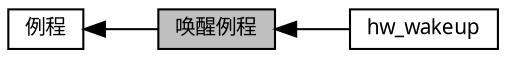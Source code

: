 digraph "唤醒例程"
{
  edge [fontname="黑体",fontsize="10",labelfontname="黑体",labelfontsize="10"];
  node [fontname="黑体",fontsize="10",shape=record];
  rankdir=LR;
  Node0 [label="唤醒例程",height=0.2,width=0.4,color="black", fillcolor="grey75", style="filled", fontcolor="black"];
  Node2 [label="hw_wakeup",height=0.2,width=0.4,color="black", fillcolor="white", style="filled",URL="$group__demo__if__hw__wakeup.html"];
  Node1 [label="例程",height=0.2,width=0.4,color="black", fillcolor="white", style="filled",URL="$group__mwv__service__demo__device.html",tooltip="提供外设使用例程，例如SPI、I2C，UART "];
  Node1->Node0 [shape=plaintext, dir="back", style="solid"];
  Node0->Node2 [shape=plaintext, dir="back", style="solid"];
}
